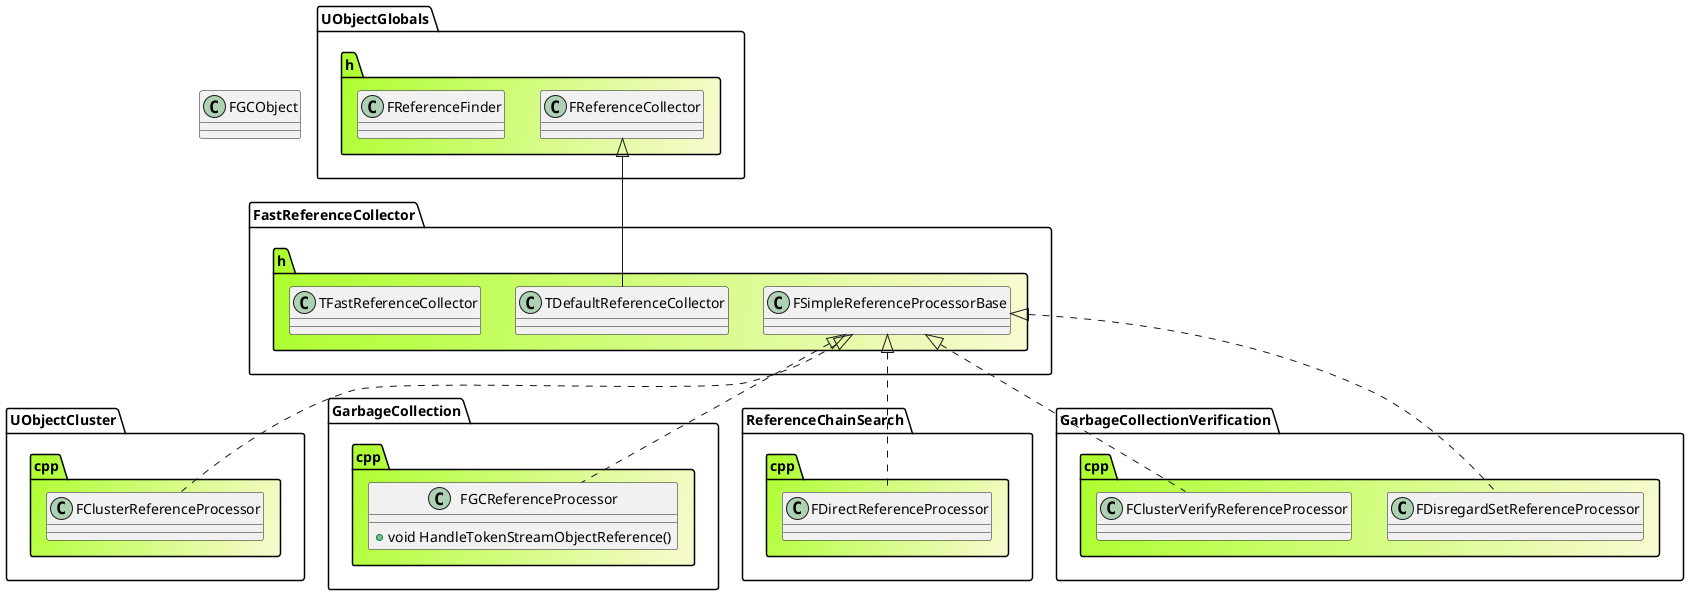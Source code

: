 @startuml GC Class Refs
class FGCObject

package UObjectGlobals.h #GreenYellow/LightGoldenRodYellow {
class FReferenceCollector
class FReferenceFinder
}

package FastReferenceCollector.h #GreenYellow/LightGoldenRodYellow {
class FSimpleReferenceProcessorBase
class TDefaultReferenceCollector
FReferenceCollector <|-- TDefaultReferenceCollector
class TFastReferenceCollector
}

package UObjectCluster.cpp #GreenYellow/LightGoldenRodYellow {
class FClusterReferenceProcessor
}

package GarbageCollection.cpp #GreenYellow/LightGoldenRodYellow {
class FGCReferenceProcessor
{
 + void HandleTokenStreamObjectReference()
}
}

package ReferenceChainSearch.cpp #GreenYellow/LightGoldenRodYellow {
class FDirectReferenceProcessor
}

package GarbageCollectionVerification.cpp #GreenYellow/LightGoldenRodYellow {
class FDisregardSetReferenceProcessor
class FClusterVerifyReferenceProcessor
}

FSimpleReferenceProcessorBase <|.. FClusterReferenceProcessor
FSimpleReferenceProcessorBase <|.. FGCReferenceProcessor
FSimpleReferenceProcessorBase <|.. FDirectReferenceProcessor
FSimpleReferenceProcessorBase <|.. FDisregardSetReferenceProcessor
FSimpleReferenceProcessorBase <|.. FClusterVerifyReferenceProcessor

@enduml

@startuml
--> UWorld : Tick
UWorld --> UEngine : ConditionalCollectGarbage()
UEngine --> UEngine : TryCollectGarbage()
UEngine --> UEngine : CollectGarbageInternal()
UEngine --> FRealtimeGC : PerformReachabilityAnalysis()
FRealtimeGC --> FRealtimeGC : PerformReachabilityAnalysisOnObjects()
FRealtimeGC --> FastReferenceCollecor : CollectReferences
FastReferenceCollecor --> FastReferenceCollecor : create and fire task FCollectorTaskProcessorTask
FastReferenceCollecor --> FTaskGraphInterface : WaitUntilTasksComplete : chunk tasks of FCollectorTaskProcessorTask
... Task 调度 ...
FTaskGraphInterface --> FCollectorTaskProcessorTask : DoTask()
FCollectorTaskProcessorTask --> FCollectorTaskQueue : DoTask()
FCollectorTaskQueue --> FastReferenceCollecor : ProcessObjectArray()
FastReferenceCollecor --> XXXXReferenceProcessor : HandleTokenStreamObjectReference()
... 满足 GObjPurgeIsRequired 的话 ...
UEngine --> UEngine : IncrementalPurgeGarbage()
@enduml

@startuml UEngine::ConditionalCollectGarbage()
start

if (bFuulPurgeTriggered) then(true)
    : TryCollectGarbage();
else(no)
    : 检测World播放状态;
    if (是否BeginPlay) then(true)
        : 累加DeltaTime用来计算自上次GC到现在的时间;
        : 获取进行GC的时间间隔;
        note right 
            <b>UEngine::GetTimeBetweenGarbageCollectionPasses()</b>
            * 低内存时优化: 缩短GC间隔，加快GC
            =====
            几个全局变量:
                GTimeBetweenPurgingPendingKillObjects
                GLowMemoryMemoryThresholdMB
                GLowMemoryTimeBetweenPurgingPendingKillObjects
        end note
        if (是否跳过本帧的GC) then(true)
            : 重置跳过GC的Flag;
        elseif ("没有GC Purge的请求" 并且 "满足GC时间间隔") then(true)
            #HotPink: 进行下一步的引用搜索操作
                ::PerformGarbageCollectionAndCleanupActors();
        else(no)
            #HotPink: GC的清理操作
                ::IncrementalPurgeGarbage();
        endif
    endif
endif

: GC Frame计数;

stop
@enduml


